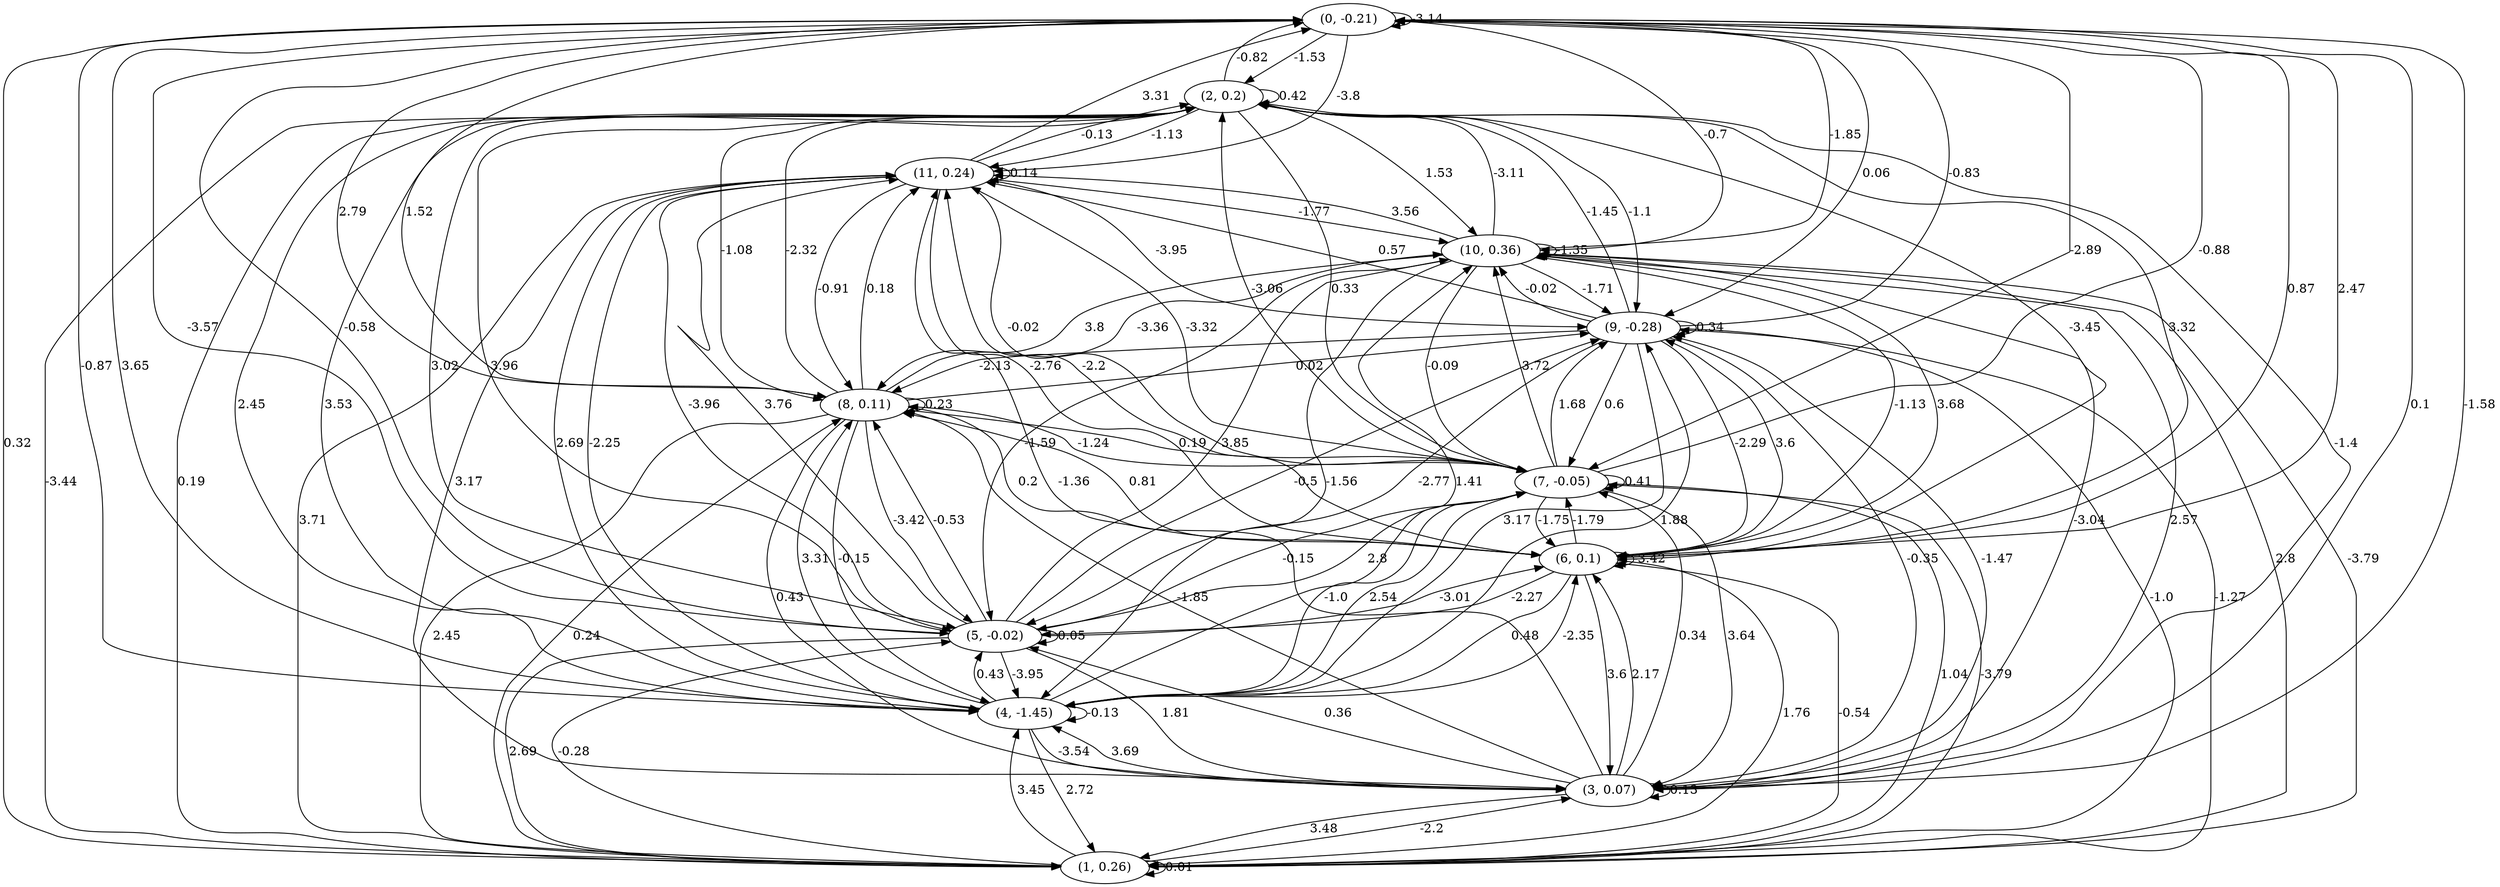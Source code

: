 digraph {
    0 [ label = "(0, -0.21)" ]
    1 [ label = "(1, 0.26)" ]
    2 [ label = "(2, 0.2)" ]
    3 [ label = "(3, 0.07)" ]
    4 [ label = "(4, -1.45)" ]
    5 [ label = "(5, -0.02)" ]
    6 [ label = "(6, 0.1)" ]
    7 [ label = "(7, -0.05)" ]
    8 [ label = "(8, 0.11)" ]
    9 [ label = "(9, -0.28)" ]
    10 [ label = "(10, 0.36)" ]
    11 [ label = "(11, 0.24)" ]
    0 -> 0 [ label = "-3.14" ]
    1 -> 1 [ label = "0.01" ]
    2 -> 2 [ label = "0.42" ]
    3 -> 3 [ label = "0.13" ]
    4 -> 4 [ label = "-0.13" ]
    5 -> 5 [ label = "0.05" ]
    6 -> 6 [ label = "-3.42" ]
    7 -> 7 [ label = "0.41" ]
    8 -> 8 [ label = "0.23" ]
    9 -> 9 [ label = "0.34" ]
    10 -> 10 [ label = "-1.35" ]
    11 -> 11 [ label = "0.14" ]
    1 -> 0 [ label = "0.32" ]
    2 -> 0 [ label = "-0.82" ]
    3 -> 0 [ label = "-1.58" ]
    4 -> 0 [ label = "-0.87" ]
    5 -> 0 [ label = "-0.58" ]
    6 -> 0 [ label = "0.87" ]
    7 -> 0 [ label = "-0.88" ]
    8 -> 0 [ label = "1.52" ]
    9 -> 0 [ label = "-0.83" ]
    10 -> 0 [ label = "-1.85" ]
    11 -> 0 [ label = "3.31" ]
    2 -> 1 [ label = "-3.44" ]
    3 -> 1 [ label = "3.48" ]
    4 -> 1 [ label = "2.72" ]
    5 -> 1 [ label = "2.69" ]
    6 -> 1 [ label = "1.76" ]
    7 -> 1 [ label = "1.04" ]
    8 -> 1 [ label = "2.45" ]
    9 -> 1 [ label = "-1.0" ]
    10 -> 1 [ label = "2.8" ]
    0 -> 2 [ label = "-1.53" ]
    1 -> 2 [ label = "0.19" ]
    4 -> 2 [ label = "3.53" ]
    5 -> 2 [ label = "3.96" ]
    6 -> 2 [ label = "3.32" ]
    7 -> 2 [ label = "-3.06" ]
    8 -> 2 [ label = "-2.32" ]
    9 -> 2 [ label = "-1.45" ]
    10 -> 2 [ label = "-3.11" ]
    11 -> 2 [ label = "-0.13" ]
    0 -> 3 [ label = "0.1" ]
    1 -> 3 [ label = "-2.2" ]
    2 -> 3 [ label = "-1.4" ]
    4 -> 3 [ label = "-3.54" ]
    5 -> 3 [ label = "1.81" ]
    6 -> 3 [ label = "3.6" ]
    7 -> 3 [ label = "3.64" ]
    8 -> 3 [ label = "0.43" ]
    9 -> 3 [ label = "-0.35" ]
    10 -> 3 [ label = "-3.04" ]
    11 -> 3 [ label = "3.17" ]
    0 -> 4 [ label = "3.65" ]
    1 -> 4 [ label = "3.45" ]
    2 -> 4 [ label = "2.45" ]
    3 -> 4 [ label = "3.69" ]
    5 -> 4 [ label = "-3.95" ]
    6 -> 4 [ label = "0.48" ]
    7 -> 4 [ label = "-1.0" ]
    8 -> 4 [ label = "-0.15" ]
    9 -> 4 [ label = "3.17" ]
    10 -> 4 [ label = "-1.56" ]
    11 -> 4 [ label = "-2.25" ]
    0 -> 5 [ label = "-3.57" ]
    1 -> 5 [ label = "-0.28" ]
    2 -> 5 [ label = "3.02" ]
    3 -> 5 [ label = "0.36" ]
    4 -> 5 [ label = "0.43" ]
    6 -> 5 [ label = "-2.27" ]
    7 -> 5 [ label = "-0.15" ]
    8 -> 5 [ label = "-3.42" ]
    9 -> 5 [ label = "-2.77" ]
    10 -> 5 [ label = "-1.59" ]
    11 -> 5 [ label = "-3.96" ]
    0 -> 6 [ label = "2.47" ]
    1 -> 6 [ label = "-0.54" ]
    2 -> 6 [ label = "-3.45" ]
    3 -> 6 [ label = "2.17" ]
    4 -> 6 [ label = "-2.35" ]
    5 -> 6 [ label = "-3.01" ]
    7 -> 6 [ label = "-1.75" ]
    8 -> 6 [ label = "0.2" ]
    9 -> 6 [ label = "-2.29" ]
    10 -> 6 [ label = "-1.13" ]
    11 -> 6 [ label = "-2.76" ]
    0 -> 7 [ label = "-2.89" ]
    1 -> 7 [ label = "-3.79" ]
    2 -> 7 [ label = "0.33" ]
    3 -> 7 [ label = "0.34" ]
    4 -> 7 [ label = "2.54" ]
    5 -> 7 [ label = "2.8" ]
    6 -> 7 [ label = "-1.79" ]
    8 -> 7 [ label = "0.19" ]
    9 -> 7 [ label = "0.6" ]
    10 -> 7 [ label = "-0.09" ]
    11 -> 7 [ label = "-0.02" ]
    0 -> 8 [ label = "2.79" ]
    1 -> 8 [ label = "0.24" ]
    2 -> 8 [ label = "-1.08" ]
    3 -> 8 [ label = "-1.85" ]
    4 -> 8 [ label = "3.31" ]
    5 -> 8 [ label = "-0.53" ]
    6 -> 8 [ label = "0.81" ]
    7 -> 8 [ label = "-1.24" ]
    9 -> 8 [ label = "-2.13" ]
    10 -> 8 [ label = "3.8" ]
    11 -> 8 [ label = "-0.91" ]
    0 -> 9 [ label = "0.06" ]
    1 -> 9 [ label = "-1.27" ]
    2 -> 9 [ label = "-1.1" ]
    3 -> 9 [ label = "-1.47" ]
    4 -> 9 [ label = "1.88" ]
    5 -> 9 [ label = "-0.5" ]
    6 -> 9 [ label = "3.6" ]
    7 -> 9 [ label = "1.68" ]
    8 -> 9 [ label = "0.02" ]
    10 -> 9 [ label = "-1.71" ]
    11 -> 9 [ label = "-3.95" ]
    0 -> 10 [ label = "-0.7" ]
    1 -> 10 [ label = "-3.79" ]
    2 -> 10 [ label = "1.53" ]
    3 -> 10 [ label = "2.57" ]
    4 -> 10 [ label = "1.41" ]
    5 -> 10 [ label = "3.85" ]
    6 -> 10 [ label = "3.68" ]
    7 -> 10 [ label = "3.72" ]
    8 -> 10 [ label = "-3.36" ]
    9 -> 10 [ label = "-0.02" ]
    11 -> 10 [ label = "-1.77" ]
    0 -> 11 [ label = "-3.8" ]
    1 -> 11 [ label = "3.71" ]
    2 -> 11 [ label = "-1.13" ]
    3 -> 11 [ label = "-1.36" ]
    4 -> 11 [ label = "2.69" ]
    5 -> 11 [ label = "3.76" ]
    6 -> 11 [ label = "-2.2" ]
    7 -> 11 [ label = "-3.32" ]
    8 -> 11 [ label = "0.18" ]
    9 -> 11 [ label = "0.57" ]
    10 -> 11 [ label = "3.56" ]
}

